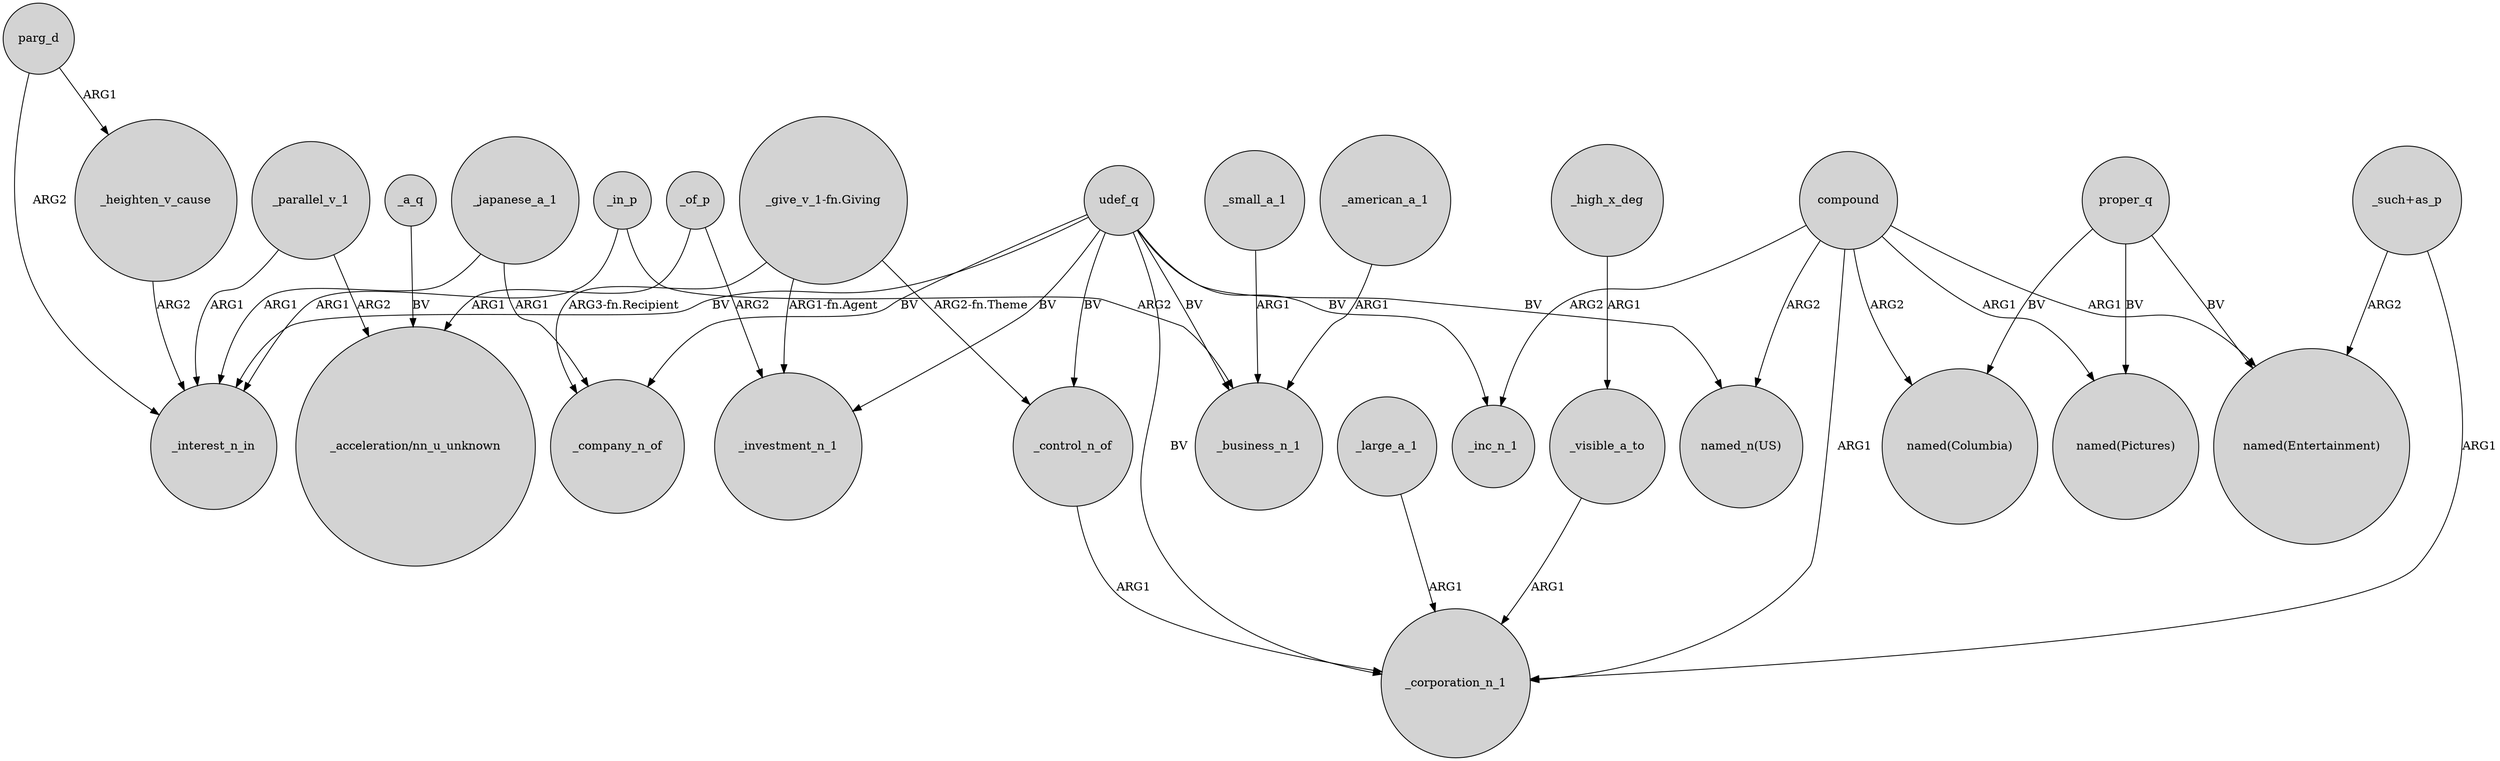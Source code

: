 digraph {
	node [shape=circle style=filled]
	_heighten_v_cause -> _interest_n_in [label=ARG2]
	udef_q -> "named_n(US)" [label=BV]
	udef_q -> _inc_n_1 [label=BV]
	parg_d -> _interest_n_in [label=ARG2]
	udef_q -> _control_n_of [label=BV]
	_of_p -> "_acceleration/nn_u_unknown" [label=ARG1]
	_in_p -> _business_n_1 [label=ARG2]
	_control_n_of -> _corporation_n_1 [label=ARG1]
	udef_q -> _interest_n_in [label=BV]
	"_give_v_1-fn.Giving" -> _investment_n_1 [label="ARG1-fn.Agent"]
	_visible_a_to -> _corporation_n_1 [label=ARG1]
	compound -> "named_n(US)" [label=ARG2]
	_a_q -> "_acceleration/nn_u_unknown" [label=BV]
	_parallel_v_1 -> _interest_n_in [label=ARG1]
	proper_q -> "named(Columbia)" [label=BV]
	udef_q -> _corporation_n_1 [label=BV]
	compound -> "named(Pictures)" [label=ARG1]
	_japanese_a_1 -> _company_n_of [label=ARG1]
	_of_p -> _investment_n_1 [label=ARG2]
	_high_x_deg -> _visible_a_to [label=ARG1]
	compound -> _corporation_n_1 [label=ARG1]
	compound -> "named(Columbia)" [label=ARG2]
	parg_d -> _heighten_v_cause [label=ARG1]
	"_give_v_1-fn.Giving" -> _control_n_of [label="ARG2-fn.Theme"]
	_small_a_1 -> _business_n_1 [label=ARG1]
	_american_a_1 -> _business_n_1 [label=ARG1]
	proper_q -> "named(Entertainment)" [label=BV]
	udef_q -> _business_n_1 [label=BV]
	udef_q -> _investment_n_1 [label=BV]
	proper_q -> "named(Pictures)" [label=BV]
	_japanese_a_1 -> _interest_n_in [label=ARG1]
	_parallel_v_1 -> "_acceleration/nn_u_unknown" [label=ARG2]
	udef_q -> _company_n_of [label=BV]
	compound -> "named(Entertainment)" [label=ARG1]
	"_give_v_1-fn.Giving" -> _company_n_of [label="ARG3-fn.Recipient"]
	compound -> _inc_n_1 [label=ARG2]
	_large_a_1 -> _corporation_n_1 [label=ARG1]
	"_such+as_p" -> "named(Entertainment)" [label=ARG2]
	"_such+as_p" -> _corporation_n_1 [label=ARG1]
	_in_p -> _interest_n_in [label=ARG1]
}
